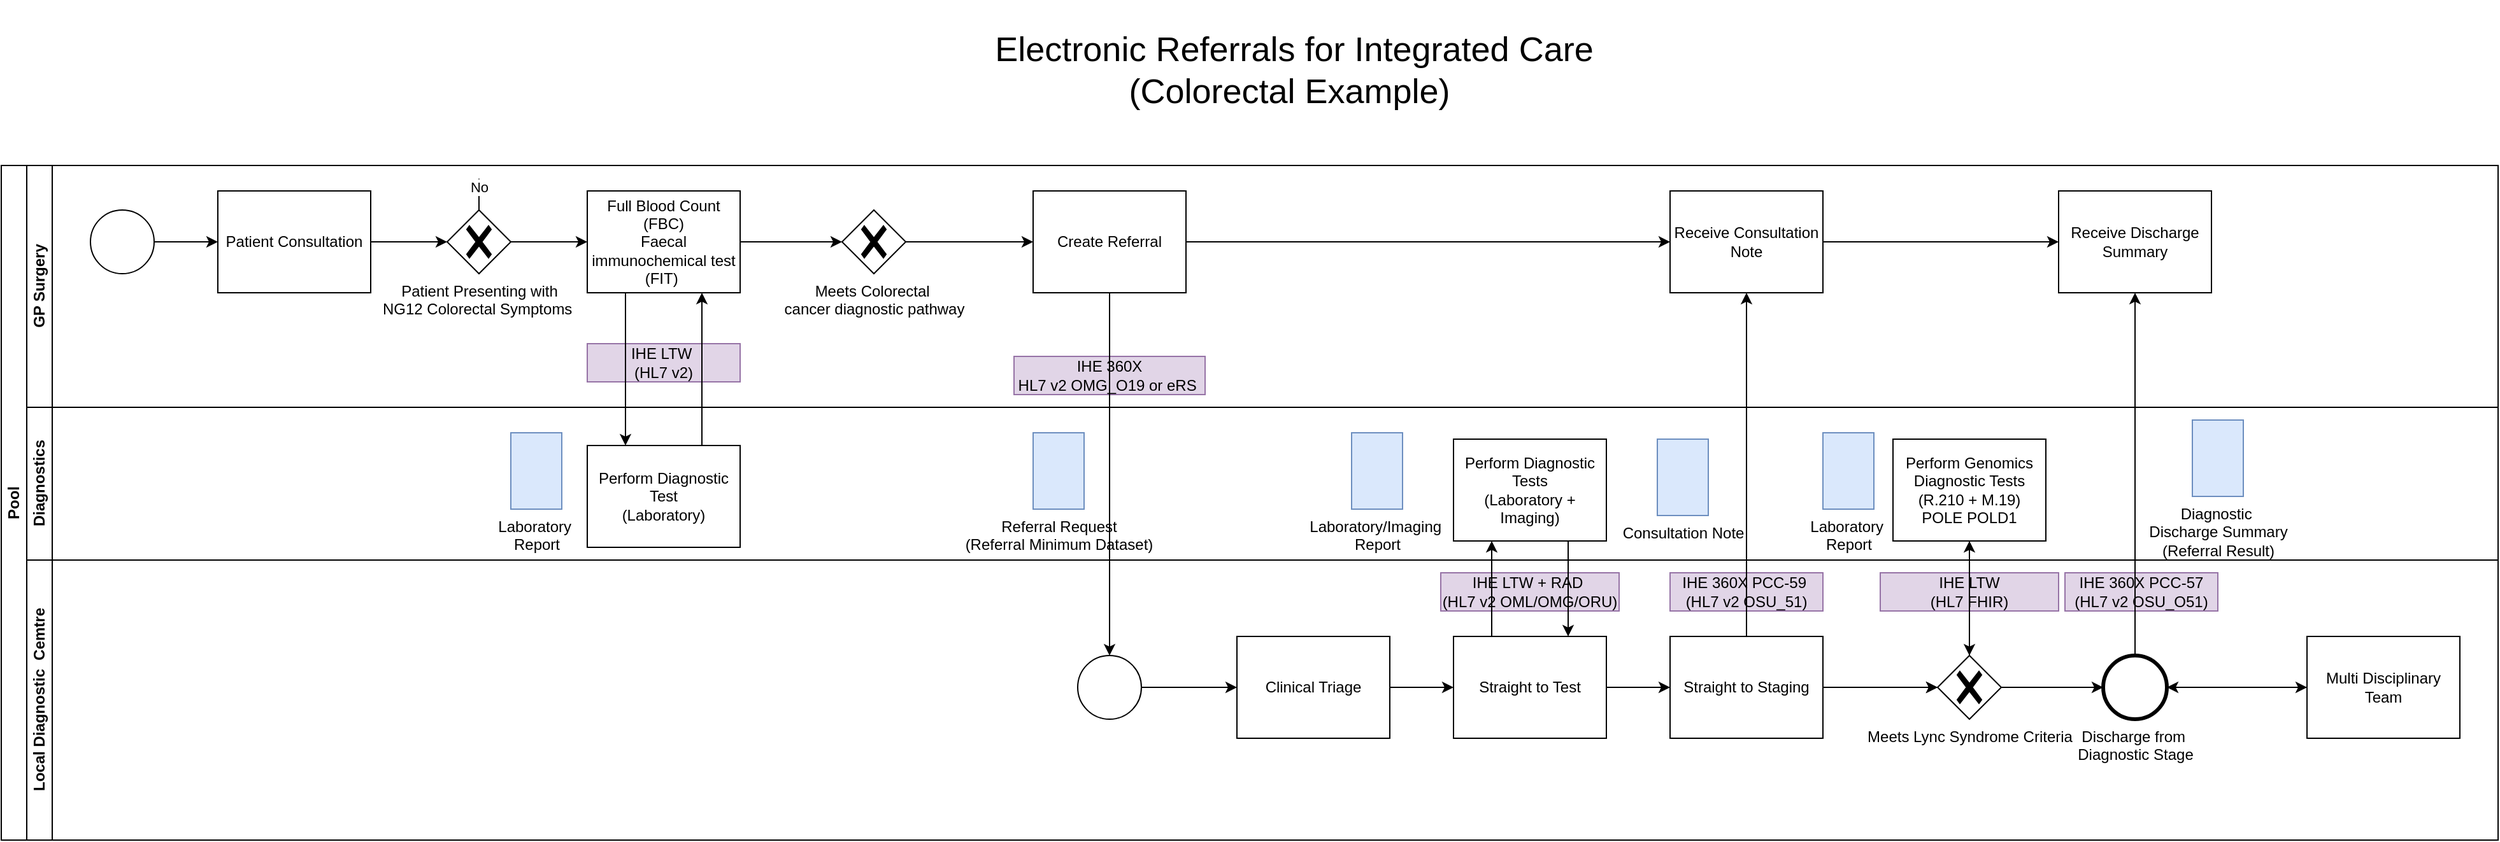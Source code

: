 <mxfile version="28.1.2">
  <diagram name="Page-1" id="h4QHuLDzoM3AsiZOy2b2">
    <mxGraphModel grid="1" page="1" gridSize="10" guides="1" tooltips="1" connect="1" arrows="1" fold="1" pageScale="1" pageWidth="827" pageHeight="1169" math="0" shadow="0">
      <root>
        <mxCell id="0" />
        <mxCell id="1" parent="0" />
        <mxCell id="ebBzsFreggs344WMEcYp-1" value="Pool" style="swimlane;html=1;childLayout=stackLayout;resizeParent=1;resizeParentMax=0;horizontal=0;startSize=20;horizontalStack=0;whiteSpace=wrap;" vertex="1" parent="1">
          <mxGeometry x="170" y="310" width="1960" height="530" as="geometry" />
        </mxCell>
        <UserObject label="GP Surgery" link="https://gettingitrightfirsttime.co.uk/wp-content/uploads/2024/03/BestPracticeTimedDiagnosticCancerPathwayssummary-guide-March-24-V3.pdf" id="ebBzsFreggs344WMEcYp-2">
          <mxCell style="swimlane;html=1;startSize=20;horizontal=0;" vertex="1" parent="ebBzsFreggs344WMEcYp-1">
            <mxGeometry x="20" width="1940" height="190" as="geometry" />
          </mxCell>
        </UserObject>
        <mxCell id="ebBzsFreggs344WMEcYp-7" style="edgeStyle=orthogonalEdgeStyle;rounded=0;orthogonalLoop=1;jettySize=auto;html=1;" edge="1" parent="ebBzsFreggs344WMEcYp-2" source="ebBzsFreggs344WMEcYp-5" target="ebBzsFreggs344WMEcYp-6">
          <mxGeometry relative="1" as="geometry" />
        </mxCell>
        <mxCell id="ebBzsFreggs344WMEcYp-5" value="" style="points=[[0.145,0.145,0],[0.5,0,0],[0.855,0.145,0],[1,0.5,0],[0.855,0.855,0],[0.5,1,0],[0.145,0.855,0],[0,0.5,0]];shape=mxgraph.bpmn.event;html=1;verticalLabelPosition=bottom;labelBackgroundColor=#ffffff;verticalAlign=top;align=center;perimeter=ellipsePerimeter;outlineConnect=0;aspect=fixed;outline=standard;symbol=general;" vertex="1" parent="ebBzsFreggs344WMEcYp-2">
          <mxGeometry x="50" y="35" width="50" height="50" as="geometry" />
        </mxCell>
        <mxCell id="ebBzsFreggs344WMEcYp-9" style="edgeStyle=orthogonalEdgeStyle;rounded=0;orthogonalLoop=1;jettySize=auto;html=1;" edge="1" parent="ebBzsFreggs344WMEcYp-2" source="ebBzsFreggs344WMEcYp-6" target="ebBzsFreggs344WMEcYp-8">
          <mxGeometry relative="1" as="geometry" />
        </mxCell>
        <mxCell id="ebBzsFreggs344WMEcYp-6" value="Patient Consultation" style="points=[[0.25,0,0],[0.5,0,0],[0.75,0,0],[1,0.25,0],[1,0.5,0],[1,0.75,0],[0.75,1,0],[0.5,1,0],[0.25,1,0],[0,0.75,0],[0,0.5,0],[0,0.25,0]];shape=mxgraph.bpmn.task2;whiteSpace=wrap;rectStyle=rounded;size=10;html=1;container=1;expand=0;collapsible=0;taskMarker=abstract;" vertex="1" parent="ebBzsFreggs344WMEcYp-2">
          <mxGeometry x="150" y="20" width="120" height="80" as="geometry" />
        </mxCell>
        <mxCell id="ebBzsFreggs344WMEcYp-10" style="edgeStyle=orthogonalEdgeStyle;rounded=0;orthogonalLoop=1;jettySize=auto;html=1;" edge="1" parent="ebBzsFreggs344WMEcYp-2" source="ebBzsFreggs344WMEcYp-8">
          <mxGeometry relative="1" as="geometry">
            <mxPoint x="355" y="10" as="targetPoint" />
          </mxGeometry>
        </mxCell>
        <mxCell id="ebBzsFreggs344WMEcYp-11" value="No" style="edgeLabel;html=1;align=center;verticalAlign=middle;resizable=0;points=[];" connectable="0" vertex="1" parent="ebBzsFreggs344WMEcYp-10">
          <mxGeometry x="0.771" y="-2" relative="1" as="geometry">
            <mxPoint x="-3" y="4" as="offset" />
          </mxGeometry>
        </mxCell>
        <mxCell id="ebBzsFreggs344WMEcYp-13" style="edgeStyle=orthogonalEdgeStyle;rounded=0;orthogonalLoop=1;jettySize=auto;html=1;" edge="1" parent="ebBzsFreggs344WMEcYp-2" source="ebBzsFreggs344WMEcYp-8" target="ebBzsFreggs344WMEcYp-12">
          <mxGeometry relative="1" as="geometry" />
        </mxCell>
        <UserObject label="Patient Presenting with &lt;br&gt;NG12 Colorectal Symptoms&amp;nbsp;" link="https://www.nice.org.uk/guidance/ng12" id="ebBzsFreggs344WMEcYp-8">
          <mxCell style="points=[[0.25,0.25,0],[0.5,0,0],[0.75,0.25,0],[1,0.5,0],[0.75,0.75,0],[0.5,1,0],[0.25,0.75,0],[0,0.5,0]];shape=mxgraph.bpmn.gateway2;html=1;verticalLabelPosition=bottom;labelBackgroundColor=#ffffff;verticalAlign=top;align=center;perimeter=rhombusPerimeter;outlineConnect=0;outline=none;symbol=none;gwType=exclusive;" vertex="1" parent="ebBzsFreggs344WMEcYp-2">
            <mxGeometry x="330" y="35" width="50" height="50" as="geometry" />
          </mxCell>
        </UserObject>
        <mxCell id="ebBzsFreggs344WMEcYp-19" style="edgeStyle=orthogonalEdgeStyle;rounded=0;orthogonalLoop=1;jettySize=auto;html=1;" edge="1" parent="ebBzsFreggs344WMEcYp-2" source="ebBzsFreggs344WMEcYp-12" target="ebBzsFreggs344WMEcYp-17">
          <mxGeometry relative="1" as="geometry" />
        </mxCell>
        <mxCell id="ebBzsFreggs344WMEcYp-12" value="Full Blood Count (FBC)&lt;br&gt;Faecal immunochemical test (FIT)&amp;nbsp;" style="points=[[0.25,0,0],[0.5,0,0],[0.75,0,0],[1,0.25,0],[1,0.5,0],[1,0.75,0],[0.75,1,0],[0.5,1,0],[0.25,1,0],[0,0.75,0],[0,0.5,0],[0,0.25,0]];shape=mxgraph.bpmn.task2;whiteSpace=wrap;rectStyle=rounded;size=10;html=1;container=1;expand=0;collapsible=0;taskMarker=abstract;" vertex="1" parent="ebBzsFreggs344WMEcYp-2">
          <mxGeometry x="440" y="20" width="120" height="80" as="geometry" />
        </mxCell>
        <mxCell id="ebBzsFreggs344WMEcYp-22" style="edgeStyle=orthogonalEdgeStyle;rounded=0;orthogonalLoop=1;jettySize=auto;html=1;" edge="1" parent="ebBzsFreggs344WMEcYp-2" source="ebBzsFreggs344WMEcYp-17" target="ebBzsFreggs344WMEcYp-21">
          <mxGeometry relative="1" as="geometry" />
        </mxCell>
        <UserObject label="Meets Colorectal&amp;nbsp;&lt;div&gt;cancer diagnostic pathway&lt;/div&gt;" link="https://gettingitrightfirsttime.co.uk/wp-content/uploads/2024/03/BestPracticeTimedDiagnosticCancerPathwayssummary-guide-March-24-V3.pdf" id="ebBzsFreggs344WMEcYp-17">
          <mxCell style="points=[[0.25,0.25,0],[0.5,0,0],[0.75,0.25,0],[1,0.5,0],[0.75,0.75,0],[0.5,1,0],[0.25,0.75,0],[0,0.5,0]];shape=mxgraph.bpmn.gateway2;html=1;verticalLabelPosition=bottom;labelBackgroundColor=#ffffff;verticalAlign=top;align=center;perimeter=rhombusPerimeter;outlineConnect=0;outline=none;symbol=none;gwType=exclusive;" vertex="1" parent="ebBzsFreggs344WMEcYp-2">
            <mxGeometry x="640" y="35" width="50" height="50" as="geometry" />
          </mxCell>
        </UserObject>
        <mxCell id="ebBzsFreggs344WMEcYp-20" value="IHE LTW&amp;nbsp;&lt;br&gt;(HL7 v2)" style="rounded=0;whiteSpace=wrap;html=1;fillColor=#e1d5e7;strokeColor=#9673a6;" vertex="1" parent="ebBzsFreggs344WMEcYp-2">
          <mxGeometry x="440" y="140" width="120" height="30" as="geometry" />
        </mxCell>
        <mxCell id="ZK1Klg-z9rnJ1v-QrYSl-3" style="edgeStyle=orthogonalEdgeStyle;rounded=0;orthogonalLoop=1;jettySize=auto;html=1;" edge="1" parent="ebBzsFreggs344WMEcYp-2" source="ebBzsFreggs344WMEcYp-21" target="ZK1Klg-z9rnJ1v-QrYSl-2">
          <mxGeometry relative="1" as="geometry" />
        </mxCell>
        <mxCell id="ebBzsFreggs344WMEcYp-21" value="Create Referral" style="points=[[0.25,0,0],[0.5,0,0],[0.75,0,0],[1,0.25,0],[1,0.5,0],[1,0.75,0],[0.75,1,0],[0.5,1,0],[0.25,1,0],[0,0.75,0],[0,0.5,0],[0,0.25,0]];shape=mxgraph.bpmn.task2;whiteSpace=wrap;rectStyle=rounded;size=10;html=1;container=1;expand=0;collapsible=0;taskMarker=abstract;" vertex="1" parent="ebBzsFreggs344WMEcYp-2">
          <mxGeometry x="790" y="20" width="120" height="80" as="geometry" />
        </mxCell>
        <mxCell id="cbGTD4vIU7MyVdIxbExD-1" value="IHE 360X&lt;br&gt;HL7 v2 OMG_O19 or eRS&lt;span style=&quot;background-color: transparent; color: light-dark(rgb(0, 0, 0), rgb(255, 255, 255));&quot;&gt;&amp;nbsp;&lt;/span&gt;" style="rounded=0;whiteSpace=wrap;html=1;fillColor=#e1d5e7;strokeColor=#9673a6;" vertex="1" parent="ebBzsFreggs344WMEcYp-2">
          <mxGeometry x="775" y="150" width="150" height="30" as="geometry" />
        </mxCell>
        <mxCell id="ZK1Klg-z9rnJ1v-QrYSl-7" style="edgeStyle=orthogonalEdgeStyle;rounded=0;orthogonalLoop=1;jettySize=auto;html=1;" edge="1" parent="ebBzsFreggs344WMEcYp-2" source="ZK1Klg-z9rnJ1v-QrYSl-2" target="ZK1Klg-z9rnJ1v-QrYSl-6">
          <mxGeometry relative="1" as="geometry" />
        </mxCell>
        <mxCell id="ZK1Klg-z9rnJ1v-QrYSl-2" value="Receive Consultation Note" style="points=[[0.25,0,0],[0.5,0,0],[0.75,0,0],[1,0.25,0],[1,0.5,0],[1,0.75,0],[0.75,1,0],[0.5,1,0],[0.25,1,0],[0,0.75,0],[0,0.5,0],[0,0.25,0]];shape=mxgraph.bpmn.task2;whiteSpace=wrap;rectStyle=rounded;size=10;html=1;container=1;expand=0;collapsible=0;taskMarker=abstract;" vertex="1" parent="ebBzsFreggs344WMEcYp-2">
          <mxGeometry x="1290" y="20" width="120" height="80" as="geometry" />
        </mxCell>
        <mxCell id="ZK1Klg-z9rnJ1v-QrYSl-6" value="Receive Discharge Summary" style="points=[[0.25,0,0],[0.5,0,0],[0.75,0,0],[1,0.25,0],[1,0.5,0],[1,0.75,0],[0.75,1,0],[0.5,1,0],[0.25,1,0],[0,0.75,0],[0,0.5,0],[0,0.25,0]];shape=mxgraph.bpmn.task2;whiteSpace=wrap;rectStyle=rounded;size=10;html=1;container=1;expand=0;collapsible=0;taskMarker=abstract;" vertex="1" parent="ebBzsFreggs344WMEcYp-2">
          <mxGeometry x="1595" y="20" width="120" height="80" as="geometry" />
        </mxCell>
        <mxCell id="ebBzsFreggs344WMEcYp-3" value="Diagnostics" style="swimlane;html=1;startSize=20;horizontal=0;" vertex="1" parent="ebBzsFreggs344WMEcYp-1">
          <mxGeometry x="20" y="190" width="1940" height="120" as="geometry" />
        </mxCell>
        <mxCell id="ebBzsFreggs344WMEcYp-14" value="Perform Diagnostic Test&lt;br&gt;(Laboratory)" style="points=[[0.25,0,0],[0.5,0,0],[0.75,0,0],[1,0.25,0],[1,0.5,0],[1,0.75,0],[0.75,1,0],[0.5,1,0],[0.25,1,0],[0,0.75,0],[0,0.5,0],[0,0.25,0]];shape=mxgraph.bpmn.task2;whiteSpace=wrap;rectStyle=rounded;size=10;html=1;container=1;expand=0;collapsible=0;taskMarker=abstract;" vertex="1" parent="ebBzsFreggs344WMEcYp-3">
          <mxGeometry x="440" y="30" width="120" height="80" as="geometry" />
        </mxCell>
        <mxCell id="ebBzsFreggs344WMEcYp-27" value="Referral Request&lt;br&gt;(Referral Minimum Dataset)" style="shape=mxgraph.bpmn.data2;labelPosition=center;verticalLabelPosition=bottom;align=center;verticalAlign=top;size=15;html=1;bpmnTransferType=output;fillColor=#dae8fc;strokeColor=#6c8ebf;" vertex="1" parent="ebBzsFreggs344WMEcYp-3">
          <mxGeometry x="790" y="20" width="40" height="60" as="geometry" />
        </mxCell>
        <mxCell id="ebBzsFreggs344WMEcYp-30" value="Perform Diagnostic Tests&lt;br&gt;(Laboratory + Imaging)" style="points=[[0.25,0,0],[0.5,0,0],[0.75,0,0],[1,0.25,0],[1,0.5,0],[1,0.75,0],[0.75,1,0],[0.5,1,0],[0.25,1,0],[0,0.75,0],[0,0.5,0],[0,0.25,0]];shape=mxgraph.bpmn.task2;whiteSpace=wrap;rectStyle=rounded;size=10;html=1;container=1;expand=0;collapsible=0;taskMarker=abstract;" vertex="1" parent="ebBzsFreggs344WMEcYp-3">
          <mxGeometry x="1120" y="25" width="120" height="80" as="geometry" />
        </mxCell>
        <mxCell id="ebBzsFreggs344WMEcYp-46" value="Consultation Note" style="shape=mxgraph.bpmn.data2;labelPosition=center;verticalLabelPosition=bottom;align=center;verticalAlign=top;size=15;html=1;bpmnTransferType=output;fillColor=#dae8fc;strokeColor=#6c8ebf;" vertex="1" parent="ebBzsFreggs344WMEcYp-3">
          <mxGeometry x="1280" y="25" width="40" height="60" as="geometry" />
        </mxCell>
        <mxCell id="ebBzsFreggs344WMEcYp-55" value="Perform Genomics Diagnostic Tests&lt;br&gt;(R.210 + M.19)&lt;br&gt;POLE POLD1" style="points=[[0.25,0,0],[0.5,0,0],[0.75,0,0],[1,0.25,0],[1,0.5,0],[1,0.75,0],[0.75,1,0],[0.5,1,0],[0.25,1,0],[0,0.75,0],[0,0.5,0],[0,0.25,0]];shape=mxgraph.bpmn.task2;whiteSpace=wrap;rectStyle=rounded;size=10;html=1;container=1;expand=0;collapsible=0;taskMarker=abstract;" vertex="1" parent="ebBzsFreggs344WMEcYp-3">
          <mxGeometry x="1465" y="25" width="120" height="80" as="geometry" />
        </mxCell>
        <mxCell id="ebBzsFreggs344WMEcYp-45" value="Diagnostic&amp;nbsp;&lt;br&gt;Discharge Summary&lt;br&gt;(Referral Result)" style="shape=mxgraph.bpmn.data2;labelPosition=center;verticalLabelPosition=bottom;align=center;verticalAlign=top;size=8;html=1;bpmnTransferType=output;fillColor=#dae8fc;strokeColor=#6c8ebf;" vertex="1" parent="ebBzsFreggs344WMEcYp-3">
          <mxGeometry x="1700" y="10" width="40" height="60" as="geometry" />
        </mxCell>
        <mxCell id="ZK1Klg-z9rnJ1v-QrYSl-9" value="Laboratory/Imaging&amp;nbsp;&lt;div&gt;Report&lt;/div&gt;" style="shape=mxgraph.bpmn.data2;labelPosition=center;verticalLabelPosition=bottom;align=center;verticalAlign=top;size=15;html=1;bpmnTransferType=output;fillColor=#dae8fc;strokeColor=#6c8ebf;" vertex="1" parent="ebBzsFreggs344WMEcYp-3">
          <mxGeometry x="1040" y="20" width="40" height="60" as="geometry" />
        </mxCell>
        <mxCell id="ZK1Klg-z9rnJ1v-QrYSl-11" value="Laboratory&amp;nbsp;&lt;div&gt;Report&lt;/div&gt;" style="shape=mxgraph.bpmn.data2;labelPosition=center;verticalLabelPosition=bottom;align=center;verticalAlign=top;size=15;html=1;bpmnTransferType=output;fillColor=#dae8fc;strokeColor=#6c8ebf;" vertex="1" parent="ebBzsFreggs344WMEcYp-3">
          <mxGeometry x="380" y="20" width="40" height="60" as="geometry" />
        </mxCell>
        <mxCell id="ZK1Klg-z9rnJ1v-QrYSl-10" value="Laboratory&amp;nbsp;&lt;div&gt;Report&lt;/div&gt;" style="shape=mxgraph.bpmn.data2;labelPosition=center;verticalLabelPosition=bottom;align=center;verticalAlign=top;size=15;html=1;bpmnTransferType=output;fillColor=#dae8fc;strokeColor=#6c8ebf;" vertex="1" parent="ebBzsFreggs344WMEcYp-3">
          <mxGeometry x="1410" y="20" width="40" height="60" as="geometry" />
        </mxCell>
        <mxCell id="ebBzsFreggs344WMEcYp-4" value="Local Diagnostic&amp;nbsp; Cemtre" style="swimlane;html=1;startSize=20;horizontal=0;" vertex="1" parent="ebBzsFreggs344WMEcYp-1">
          <mxGeometry x="20" y="310" width="1940" height="220" as="geometry" />
        </mxCell>
        <mxCell id="ebBzsFreggs344WMEcYp-25" value="" style="points=[[0.145,0.145,0],[0.5,0,0],[0.855,0.145,0],[1,0.5,0],[0.855,0.855,0],[0.5,1,0],[0.145,0.855,0],[0,0.5,0]];shape=mxgraph.bpmn.event;html=1;verticalLabelPosition=bottom;labelBackgroundColor=#ffffff;verticalAlign=top;align=center;perimeter=ellipsePerimeter;outlineConnect=0;aspect=fixed;outline=standard;symbol=general;" vertex="1" parent="ebBzsFreggs344WMEcYp-4">
          <mxGeometry x="825" y="75" width="50" height="50" as="geometry" />
        </mxCell>
        <mxCell id="ebBzsFreggs344WMEcYp-28" value="Clinical Triage" style="points=[[0.25,0,0],[0.5,0,0],[0.75,0,0],[1,0.25,0],[1,0.5,0],[1,0.75,0],[0.75,1,0],[0.5,1,0],[0.25,1,0],[0,0.75,0],[0,0.5,0],[0,0.25,0]];shape=mxgraph.bpmn.task2;whiteSpace=wrap;rectStyle=rounded;size=10;html=1;container=1;expand=0;collapsible=0;taskMarker=abstract;" vertex="1" parent="ebBzsFreggs344WMEcYp-4">
          <mxGeometry x="950" y="60" width="120" height="80" as="geometry" />
        </mxCell>
        <mxCell id="ebBzsFreggs344WMEcYp-29" style="edgeStyle=orthogonalEdgeStyle;rounded=0;orthogonalLoop=1;jettySize=auto;html=1;entryX=0;entryY=0.5;entryDx=0;entryDy=0;entryPerimeter=0;" edge="1" parent="ebBzsFreggs344WMEcYp-4" source="ebBzsFreggs344WMEcYp-25" target="ebBzsFreggs344WMEcYp-28">
          <mxGeometry relative="1" as="geometry" />
        </mxCell>
        <mxCell id="ebBzsFreggs344WMEcYp-35" value="IHE LTW + RAD&amp;nbsp;&lt;br&gt;(HL7 v2 OML/OMG/ORU)" style="rounded=0;whiteSpace=wrap;html=1;fillColor=#e1d5e7;strokeColor=#9673a6;" vertex="1" parent="ebBzsFreggs344WMEcYp-4">
          <mxGeometry x="1110" y="10" width="140" height="30" as="geometry" />
        </mxCell>
        <mxCell id="ebBzsFreggs344WMEcYp-39" style="edgeStyle=orthogonalEdgeStyle;rounded=0;orthogonalLoop=1;jettySize=auto;html=1;" edge="1" parent="ebBzsFreggs344WMEcYp-4" source="ebBzsFreggs344WMEcYp-36" target="ebBzsFreggs344WMEcYp-38">
          <mxGeometry relative="1" as="geometry" />
        </mxCell>
        <mxCell id="ebBzsFreggs344WMEcYp-36" value="Straight to Test" style="points=[[0.25,0,0],[0.5,0,0],[0.75,0,0],[1,0.25,0],[1,0.5,0],[1,0.75,0],[0.75,1,0],[0.5,1,0],[0.25,1,0],[0,0.75,0],[0,0.5,0],[0,0.25,0]];shape=mxgraph.bpmn.task2;whiteSpace=wrap;rectStyle=rounded;size=10;html=1;container=1;expand=0;collapsible=0;taskMarker=abstract;" vertex="1" parent="ebBzsFreggs344WMEcYp-4">
          <mxGeometry x="1120" y="60" width="120" height="80" as="geometry" />
        </mxCell>
        <mxCell id="ebBzsFreggs344WMEcYp-37" style="edgeStyle=orthogonalEdgeStyle;rounded=0;orthogonalLoop=1;jettySize=auto;html=1;entryX=0;entryY=0.5;entryDx=0;entryDy=0;entryPerimeter=0;" edge="1" parent="ebBzsFreggs344WMEcYp-4" source="ebBzsFreggs344WMEcYp-28" target="ebBzsFreggs344WMEcYp-36">
          <mxGeometry relative="1" as="geometry" />
        </mxCell>
        <mxCell id="ebBzsFreggs344WMEcYp-41" style="edgeStyle=orthogonalEdgeStyle;rounded=0;orthogonalLoop=1;jettySize=auto;html=1;" edge="1" parent="ebBzsFreggs344WMEcYp-4" source="ebBzsFreggs344WMEcYp-42" target="ebBzsFreggs344WMEcYp-40">
          <mxGeometry relative="1" as="geometry" />
        </mxCell>
        <mxCell id="ebBzsFreggs344WMEcYp-38" value="Straight to Staging" style="points=[[0.25,0,0],[0.5,0,0],[0.75,0,0],[1,0.25,0],[1,0.5,0],[1,0.75,0],[0.75,1,0],[0.5,1,0],[0.25,1,0],[0,0.75,0],[0,0.5,0],[0,0.25,0]];shape=mxgraph.bpmn.task2;whiteSpace=wrap;rectStyle=rounded;size=10;html=1;container=1;expand=0;collapsible=0;taskMarker=abstract;" vertex="1" parent="ebBzsFreggs344WMEcYp-4">
          <mxGeometry x="1290" y="60" width="120" height="80" as="geometry" />
        </mxCell>
        <mxCell id="ebBzsFreggs344WMEcYp-48" value="IHE 360X PCC-59&amp;nbsp;&lt;br&gt;(HL7 v2 OSU_51)" style="rounded=0;whiteSpace=wrap;html=1;fillColor=#e1d5e7;strokeColor=#9673a6;" vertex="1" parent="ebBzsFreggs344WMEcYp-4">
          <mxGeometry x="1290" y="10" width="120" height="30" as="geometry" />
        </mxCell>
        <mxCell id="ebBzsFreggs344WMEcYp-43" style="edgeStyle=orthogonalEdgeStyle;rounded=0;orthogonalLoop=1;jettySize=auto;html=1;" edge="1" parent="ebBzsFreggs344WMEcYp-4" source="ebBzsFreggs344WMEcYp-40" target="ebBzsFreggs344WMEcYp-42">
          <mxGeometry relative="1" as="geometry" />
        </mxCell>
        <mxCell id="ebBzsFreggs344WMEcYp-40" value="Multi Disciplinary Team" style="points=[[0.25,0,0],[0.5,0,0],[0.75,0,0],[1,0.25,0],[1,0.5,0],[1,0.75,0],[0.75,1,0],[0.5,1,0],[0.25,1,0],[0,0.75,0],[0,0.5,0],[0,0.25,0]];shape=mxgraph.bpmn.task2;whiteSpace=wrap;rectStyle=rounded;size=10;html=1;container=1;expand=0;collapsible=0;taskMarker=abstract;" vertex="1" parent="ebBzsFreggs344WMEcYp-4">
          <mxGeometry x="1790" y="60" width="120" height="80" as="geometry" />
        </mxCell>
        <mxCell id="ebBzsFreggs344WMEcYp-49" value="IHE 360X PCC-57&lt;br&gt;(HL7 v2 OSU_O51)" style="rounded=0;whiteSpace=wrap;html=1;fillColor=#e1d5e7;strokeColor=#9673a6;" vertex="1" parent="ebBzsFreggs344WMEcYp-4">
          <mxGeometry x="1600" y="10" width="120" height="30" as="geometry" />
        </mxCell>
        <mxCell id="ZK1Klg-z9rnJ1v-QrYSl-5" style="edgeStyle=orthogonalEdgeStyle;rounded=0;orthogonalLoop=1;jettySize=auto;html=1;" edge="1" parent="ebBzsFreggs344WMEcYp-4" source="ebBzsFreggs344WMEcYp-50" target="ebBzsFreggs344WMEcYp-42">
          <mxGeometry relative="1" as="geometry" />
        </mxCell>
        <UserObject label="Meets Lync Syndrome Criteria" link="https://www.nice.org.uk/guidance/dg27" id="ebBzsFreggs344WMEcYp-50">
          <mxCell style="points=[[0.25,0.25,0],[0.5,0,0],[0.75,0.25,0],[1,0.5,0],[0.75,0.75,0],[0.5,1,0],[0.25,0.75,0],[0,0.5,0]];shape=mxgraph.bpmn.gateway2;html=1;verticalLabelPosition=bottom;labelBackgroundColor=#ffffff;verticalAlign=top;align=center;perimeter=rhombusPerimeter;outlineConnect=0;outline=none;symbol=none;gwType=exclusive;" vertex="1" parent="ebBzsFreggs344WMEcYp-4">
            <mxGeometry x="1500" y="75" width="50" height="50" as="geometry" />
          </mxCell>
        </UserObject>
        <mxCell id="ebBzsFreggs344WMEcYp-51" style="edgeStyle=orthogonalEdgeStyle;rounded=0;orthogonalLoop=1;jettySize=auto;html=1;" edge="1" parent="ebBzsFreggs344WMEcYp-4" source="ebBzsFreggs344WMEcYp-38" target="ebBzsFreggs344WMEcYp-50">
          <mxGeometry relative="1" as="geometry" />
        </mxCell>
        <mxCell id="ebBzsFreggs344WMEcYp-52" value="" style="edgeStyle=orthogonalEdgeStyle;rounded=0;orthogonalLoop=1;jettySize=auto;html=1;" edge="1" parent="ebBzsFreggs344WMEcYp-4" source="ebBzsFreggs344WMEcYp-38" target="ebBzsFreggs344WMEcYp-50">
          <mxGeometry relative="1" as="geometry">
            <mxPoint x="1600" y="720" as="sourcePoint" />
            <mxPoint x="1780" y="720" as="targetPoint" />
          </mxGeometry>
        </mxCell>
        <mxCell id="ebBzsFreggs344WMEcYp-57" value="IHE LTW&lt;br&gt;(HL7 FHIR)" style="rounded=0;whiteSpace=wrap;html=1;fillColor=#e1d5e7;strokeColor=#9673a6;" vertex="1" parent="ebBzsFreggs344WMEcYp-4">
          <mxGeometry x="1455" y="10" width="140" height="30" as="geometry" />
        </mxCell>
        <mxCell id="ebBzsFreggs344WMEcYp-42" value="Discharge from&amp;nbsp;&lt;div&gt;Diagnostic Stage&lt;/div&gt;" style="points=[[0.145,0.145,0],[0.5,0,0],[0.855,0.145,0],[1,0.5,0],[0.855,0.855,0],[0.5,1,0],[0.145,0.855,0],[0,0.5,0]];shape=mxgraph.bpmn.event;html=1;verticalLabelPosition=bottom;labelBackgroundColor=#ffffff;verticalAlign=top;align=center;perimeter=ellipsePerimeter;outlineConnect=0;aspect=fixed;outline=end;symbol=terminate2;" vertex="1" parent="ebBzsFreggs344WMEcYp-4">
          <mxGeometry x="1630" y="75" width="50" height="50" as="geometry" />
        </mxCell>
        <mxCell id="ebBzsFreggs344WMEcYp-15" style="edgeStyle=orthogonalEdgeStyle;rounded=0;orthogonalLoop=1;jettySize=auto;html=1;entryX=0.25;entryY=0;entryDx=0;entryDy=0;entryPerimeter=0;exitX=0.25;exitY=1;exitDx=0;exitDy=0;exitPerimeter=0;" edge="1" parent="ebBzsFreggs344WMEcYp-1" source="ebBzsFreggs344WMEcYp-12" target="ebBzsFreggs344WMEcYp-14">
          <mxGeometry relative="1" as="geometry" />
        </mxCell>
        <mxCell id="ebBzsFreggs344WMEcYp-16" style="edgeStyle=orthogonalEdgeStyle;rounded=0;orthogonalLoop=1;jettySize=auto;html=1;entryX=0.75;entryY=1;entryDx=0;entryDy=0;entryPerimeter=0;exitX=0.75;exitY=0;exitDx=0;exitDy=0;exitPerimeter=0;" edge="1" parent="ebBzsFreggs344WMEcYp-1" source="ebBzsFreggs344WMEcYp-14" target="ebBzsFreggs344WMEcYp-12">
          <mxGeometry relative="1" as="geometry" />
        </mxCell>
        <mxCell id="ebBzsFreggs344WMEcYp-26" style="edgeStyle=orthogonalEdgeStyle;rounded=0;orthogonalLoop=1;jettySize=auto;html=1;" edge="1" parent="ebBzsFreggs344WMEcYp-1" source="ebBzsFreggs344WMEcYp-21" target="ebBzsFreggs344WMEcYp-25">
          <mxGeometry relative="1" as="geometry" />
        </mxCell>
        <mxCell id="ebBzsFreggs344WMEcYp-31" style="edgeStyle=orthogonalEdgeStyle;rounded=0;orthogonalLoop=1;jettySize=auto;html=1;entryX=0.25;entryY=1;entryDx=0;entryDy=0;entryPerimeter=0;exitX=0.25;exitY=0;exitDx=0;exitDy=0;exitPerimeter=0;" edge="1" parent="ebBzsFreggs344WMEcYp-1" source="ebBzsFreggs344WMEcYp-36" target="ebBzsFreggs344WMEcYp-30">
          <mxGeometry relative="1" as="geometry" />
        </mxCell>
        <mxCell id="ebBzsFreggs344WMEcYp-32" style="edgeStyle=orthogonalEdgeStyle;rounded=0;orthogonalLoop=1;jettySize=auto;html=1;entryX=0.75;entryY=0;entryDx=0;entryDy=0;entryPerimeter=0;exitX=0.75;exitY=1;exitDx=0;exitDy=0;exitPerimeter=0;" edge="1" parent="ebBzsFreggs344WMEcYp-1" source="ebBzsFreggs344WMEcYp-30" target="ebBzsFreggs344WMEcYp-36">
          <mxGeometry relative="1" as="geometry" />
        </mxCell>
        <mxCell id="ebBzsFreggs344WMEcYp-54" value="" style="edgeStyle=orthogonalEdgeStyle;rounded=0;orthogonalLoop=1;jettySize=auto;html=1;entryX=0.5;entryY=1;entryDx=0;entryDy=0;entryPerimeter=0;" edge="1" parent="ebBzsFreggs344WMEcYp-1" source="ebBzsFreggs344WMEcYp-50" target="ebBzsFreggs344WMEcYp-55">
          <mxGeometry relative="1" as="geometry">
            <mxPoint x="1515" y="310" as="targetPoint" />
          </mxGeometry>
        </mxCell>
        <mxCell id="ebBzsFreggs344WMEcYp-56" style="edgeStyle=orthogonalEdgeStyle;rounded=0;orthogonalLoop=1;jettySize=auto;html=1;" edge="1" parent="ebBzsFreggs344WMEcYp-1" source="ebBzsFreggs344WMEcYp-55" target="ebBzsFreggs344WMEcYp-50">
          <mxGeometry relative="1" as="geometry" />
        </mxCell>
        <mxCell id="ebBzsFreggs344WMEcYp-47" style="edgeStyle=orthogonalEdgeStyle;rounded=0;orthogonalLoop=1;jettySize=auto;html=1;entryX=0.5;entryY=1;entryDx=0;entryDy=0;entryPerimeter=0;" edge="1" parent="ebBzsFreggs344WMEcYp-1" source="ebBzsFreggs344WMEcYp-38" target="ZK1Klg-z9rnJ1v-QrYSl-2">
          <mxGeometry relative="1" as="geometry">
            <mxPoint x="1370" y="130" as="targetPoint" />
          </mxGeometry>
        </mxCell>
        <mxCell id="ebBzsFreggs344WMEcYp-44" style="edgeStyle=orthogonalEdgeStyle;rounded=0;orthogonalLoop=1;jettySize=auto;html=1;entryX=0.5;entryY=1;entryDx=0;entryDy=0;entryPerimeter=0;" edge="1" parent="ebBzsFreggs344WMEcYp-1" source="ebBzsFreggs344WMEcYp-42" target="ZK1Klg-z9rnJ1v-QrYSl-6">
          <mxGeometry relative="1" as="geometry">
            <mxPoint x="1670" y="90" as="targetPoint" />
          </mxGeometry>
        </mxCell>
        <mxCell id="ebBzsFreggs344WMEcYp-58" value="&lt;font style=&quot;font-size: 27px;&quot;&gt;Electronic Referrals for Integrated Care&lt;br&gt;(Colorectal Example)&amp;nbsp;&lt;/font&gt;" style="text;html=1;align=center;verticalAlign=middle;whiteSpace=wrap;rounded=0;" vertex="1" parent="1">
          <mxGeometry x="780" y="180" width="810" height="110" as="geometry" />
        </mxCell>
      </root>
    </mxGraphModel>
  </diagram>
</mxfile>
